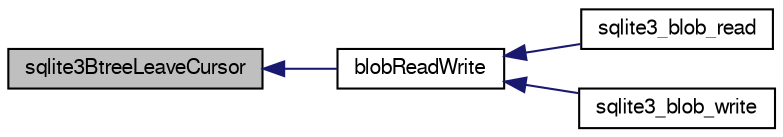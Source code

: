 digraph "sqlite3BtreeLeaveCursor"
{
  edge [fontname="FreeSans",fontsize="10",labelfontname="FreeSans",labelfontsize="10"];
  node [fontname="FreeSans",fontsize="10",shape=record];
  rankdir="LR";
  Node458546 [label="sqlite3BtreeLeaveCursor",height=0.2,width=0.4,color="black", fillcolor="grey75", style="filled", fontcolor="black"];
  Node458546 -> Node458547 [dir="back",color="midnightblue",fontsize="10",style="solid",fontname="FreeSans"];
  Node458547 [label="blobReadWrite",height=0.2,width=0.4,color="black", fillcolor="white", style="filled",URL="$sqlite3_8c.html#a6c1d57e4337ee1b8655215c06dea4046"];
  Node458547 -> Node458548 [dir="back",color="midnightblue",fontsize="10",style="solid",fontname="FreeSans"];
  Node458548 [label="sqlite3_blob_read",height=0.2,width=0.4,color="black", fillcolor="white", style="filled",URL="$sqlite3_8h.html#ae63f397da378931a64a597069ce3532a"];
  Node458547 -> Node458549 [dir="back",color="midnightblue",fontsize="10",style="solid",fontname="FreeSans"];
  Node458549 [label="sqlite3_blob_write",height=0.2,width=0.4,color="black", fillcolor="white", style="filled",URL="$sqlite3_8h.html#a0dd24c2ce4bfd36279ed96e8266b1d87"];
}
